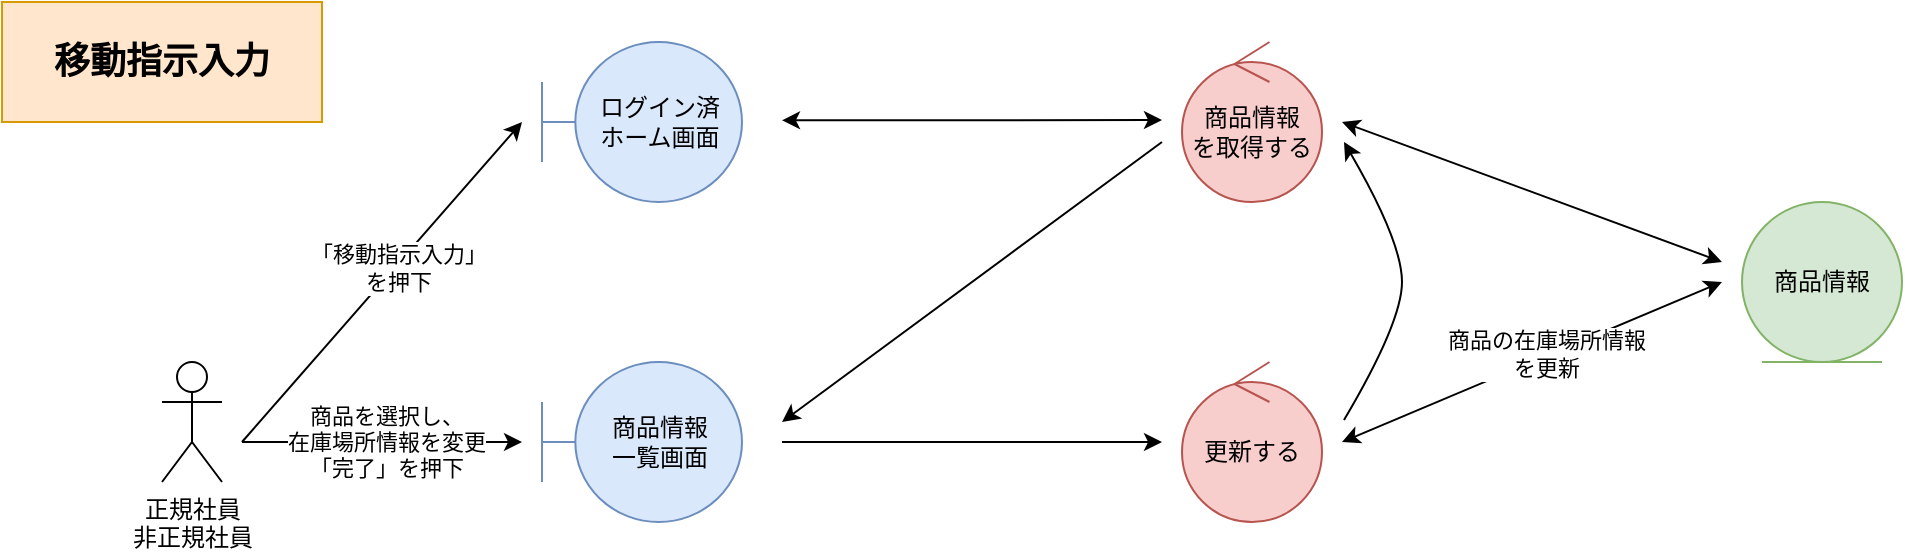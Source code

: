 <mxfile version="15.6.5" type="embed" pages="6">
    <diagram id="0M8oCvQFctW1lw27DiTi" name="*移動指示入力">
        <mxGraphModel dx="1176" dy="430" grid="0" gridSize="10" guides="1" tooltips="1" connect="1" arrows="1" fold="1" page="0" pageScale="1" pageWidth="827" pageHeight="1169" math="0" shadow="0">
            <root>
                <mxCell id="0"/>
                <mxCell id="1" parent="0"/>
                <mxCell id="2" value="正規社員&lt;br&gt;非正規社員" style="shape=umlActor;verticalLabelPosition=bottom;verticalAlign=top;html=1;" parent="1" vertex="1">
                    <mxGeometry x="-70" y="280" width="30" height="60" as="geometry"/>
                </mxCell>
                <mxCell id="3" value="ログイン済&lt;br&gt;ホーム画面" style="shape=umlBoundary;whiteSpace=wrap;html=1;fillColor=#dae8fc;strokeColor=#6c8ebf;" parent="1" vertex="1">
                    <mxGeometry x="120" y="120" width="100" height="80" as="geometry"/>
                </mxCell>
                <mxCell id="4" value="商品情報&lt;br&gt;一覧画面" style="shape=umlBoundary;whiteSpace=wrap;html=1;fillColor=#dae8fc;strokeColor=#6c8ebf;" parent="1" vertex="1">
                    <mxGeometry x="120" y="280" width="100" height="80" as="geometry"/>
                </mxCell>
                <mxCell id="5" value="商品情報&lt;br&gt;を取得する" style="ellipse;shape=umlControl;whiteSpace=wrap;html=1;fillColor=#f8cecc;strokeColor=#b85450;" parent="1" vertex="1">
                    <mxGeometry x="440" y="120" width="70" height="80" as="geometry"/>
                </mxCell>
                <mxCell id="6" value="商品情報" style="ellipse;shape=umlEntity;whiteSpace=wrap;html=1;fillColor=#d5e8d4;strokeColor=#82b366;" parent="1" vertex="1">
                    <mxGeometry x="720" y="200" width="80" height="80" as="geometry"/>
                </mxCell>
                <mxCell id="7" value="" style="endArrow=classic;html=1;rounded=0;startArrow=classic;startFill=1;" parent="1" edge="1">
                    <mxGeometry width="50" height="50" relative="1" as="geometry">
                        <mxPoint x="240" y="159.17" as="sourcePoint"/>
                        <mxPoint x="430" y="159.0" as="targetPoint"/>
                    </mxGeometry>
                </mxCell>
                <mxCell id="8" value="" style="endArrow=classic;html=1;rounded=0;" parent="1" edge="1">
                    <mxGeometry width="50" height="50" relative="1" as="geometry">
                        <mxPoint x="-30" y="320.0" as="sourcePoint"/>
                        <mxPoint x="110" y="160.0" as="targetPoint"/>
                    </mxGeometry>
                </mxCell>
                <mxCell id="9" value="「移動指示入力」&lt;br&gt;を押下" style="edgeLabel;html=1;align=center;verticalAlign=middle;resizable=0;points=[];labelBackgroundColor=default;fontColor=default;strokeColor=default;" parent="8" vertex="1" connectable="0">
                    <mxGeometry x="0.132" y="-1" relative="1" as="geometry">
                        <mxPoint x="-2" y="3" as="offset"/>
                    </mxGeometry>
                </mxCell>
                <mxCell id="10" value="" style="endArrow=classic;html=1;rounded=0;strokeColor=default;labelBackgroundColor=default;fontColor=default;" parent="1" edge="1">
                    <mxGeometry width="50" height="50" relative="1" as="geometry">
                        <mxPoint x="-30" y="320.0" as="sourcePoint"/>
                        <mxPoint x="110" y="320" as="targetPoint"/>
                    </mxGeometry>
                </mxCell>
                <mxCell id="11" value="商品を選択し、&lt;br&gt;在庫場所情報を変更&lt;br&gt;「完了」を押下" style="edgeLabel;html=1;align=center;verticalAlign=middle;resizable=0;points=[];fontColor=default;labelBackgroundColor=default;" parent="10" vertex="1" connectable="0">
                    <mxGeometry x="0.329" y="-2" relative="1" as="geometry">
                        <mxPoint x="-21" y="-2" as="offset"/>
                    </mxGeometry>
                </mxCell>
                <mxCell id="12" value="" style="endArrow=classic;html=1;rounded=0;startArrow=classic;startFill=1;" parent="1" edge="1">
                    <mxGeometry width="50" height="50" relative="1" as="geometry">
                        <mxPoint x="520" y="160.0" as="sourcePoint"/>
                        <mxPoint x="710" y="230.0" as="targetPoint"/>
                    </mxGeometry>
                </mxCell>
                <mxCell id="13" value="" style="endArrow=none;html=1;rounded=0;jumpStyle=none;startArrow=classic;startFill=1;endFill=0;" parent="1" edge="1">
                    <mxGeometry width="50" height="50" relative="1" as="geometry">
                        <mxPoint x="430" y="320" as="sourcePoint"/>
                        <mxPoint x="240" y="320" as="targetPoint"/>
                    </mxGeometry>
                </mxCell>
                <mxCell id="14" value="" style="endArrow=classic;html=1;rounded=0;" parent="1" edge="1">
                    <mxGeometry width="50" height="50" relative="1" as="geometry">
                        <mxPoint x="430" y="170.0" as="sourcePoint"/>
                        <mxPoint x="240" y="310" as="targetPoint"/>
                    </mxGeometry>
                </mxCell>
                <mxCell id="15" value="更新する" style="ellipse;shape=umlControl;whiteSpace=wrap;html=1;fillColor=#f8cecc;strokeColor=#b85450;" parent="1" vertex="1">
                    <mxGeometry x="440" y="280" width="70" height="80" as="geometry"/>
                </mxCell>
                <mxCell id="16" value="" style="endArrow=classic;html=1;rounded=0;startArrow=classic;startFill=1;endFill=1;jumpStyle=none;strokeColor=default;labelBackgroundColor=default;fontColor=default;" parent="1" edge="1">
                    <mxGeometry width="50" height="50" relative="1" as="geometry">
                        <mxPoint x="710" y="240.0" as="sourcePoint"/>
                        <mxPoint x="520" y="320" as="targetPoint"/>
                    </mxGeometry>
                </mxCell>
                <mxCell id="17" value="商品の在庫場所情報&lt;br&gt;を更新" style="edgeLabel;html=1;align=center;verticalAlign=middle;resizable=0;points=[];fontColor=default;labelBackgroundColor=default;" parent="16" vertex="1" connectable="0">
                    <mxGeometry x="-0.169" relative="1" as="geometry">
                        <mxPoint x="-9" y="3" as="offset"/>
                    </mxGeometry>
                </mxCell>
                <mxCell id="18" value="移動指示入力" style="rounded=0;whiteSpace=wrap;html=1;fillColor=#ffe6cc;strokeColor=#d79b00;fontStyle=1;fontSize=18;" parent="1" vertex="1">
                    <mxGeometry x="-150" y="100" width="160" height="60" as="geometry"/>
                </mxCell>
                <mxCell id="19" value="" style="curved=1;endArrow=classic;html=1;rounded=0;labelBackgroundColor=default;fontColor=default;strokeColor=default;jumpStyle=none;" parent="1" edge="1">
                    <mxGeometry width="50" height="50" relative="1" as="geometry">
                        <mxPoint x="521" y="309" as="sourcePoint"/>
                        <mxPoint x="521" y="170.0" as="targetPoint"/>
                        <Array as="points">
                            <mxPoint x="550" y="260"/>
                            <mxPoint x="550" y="220"/>
                        </Array>
                    </mxGeometry>
                </mxCell>
            </root>
        </mxGraphModel>
    </diagram>
    <diagram id="dhBLlI-sLBPiBkyHBoTz" name="*商品情報参照">
        <mxGraphModel dx="1176" dy="430" grid="0" gridSize="10" guides="1" tooltips="1" connect="1" arrows="1" fold="1" page="0" pageScale="1" pageWidth="827" pageHeight="1169" math="0" shadow="0">
            <root>
                <mxCell id="a2xsRXoQgeo3w4BCkCPZ-0"/>
                <mxCell id="a2xsRXoQgeo3w4BCkCPZ-1" parent="a2xsRXoQgeo3w4BCkCPZ-0"/>
                <mxCell id="H8-DtkSv8PXddW6o9efU-0" value="正規社員&lt;br&gt;非正規社員" style="shape=umlActor;verticalLabelPosition=bottom;verticalAlign=top;html=1;" parent="a2xsRXoQgeo3w4BCkCPZ-1" vertex="1">
                    <mxGeometry x="-70" y="280" width="30" height="60" as="geometry"/>
                </mxCell>
                <mxCell id="H8-DtkSv8PXddW6o9efU-1" value="ログイン済&lt;br&gt;ホーム画面" style="shape=umlBoundary;whiteSpace=wrap;html=1;fillColor=#dae8fc;strokeColor=#6c8ebf;" parent="a2xsRXoQgeo3w4BCkCPZ-1" vertex="1">
                    <mxGeometry x="120" y="120" width="100" height="80" as="geometry"/>
                </mxCell>
                <mxCell id="H8-DtkSv8PXddW6o9efU-2" value="商品情報&lt;br&gt;一覧画面" style="shape=umlBoundary;whiteSpace=wrap;html=1;fillColor=#dae8fc;strokeColor=#6c8ebf;" parent="a2xsRXoQgeo3w4BCkCPZ-1" vertex="1">
                    <mxGeometry x="120" y="280" width="100" height="80" as="geometry"/>
                </mxCell>
                <mxCell id="H8-DtkSv8PXddW6o9efU-3" value="商品情報&lt;br&gt;を取得する" style="ellipse;shape=umlControl;whiteSpace=wrap;html=1;fillColor=#f8cecc;strokeColor=#b85450;" parent="a2xsRXoQgeo3w4BCkCPZ-1" vertex="1">
                    <mxGeometry x="440" y="120" width="70" height="80" as="geometry"/>
                </mxCell>
                <mxCell id="H8-DtkSv8PXddW6o9efU-4" value="商品情報" style="ellipse;shape=umlEntity;whiteSpace=wrap;html=1;fillColor=#d5e8d4;strokeColor=#82b366;" parent="a2xsRXoQgeo3w4BCkCPZ-1" vertex="1">
                    <mxGeometry x="720" y="200" width="80" height="80" as="geometry"/>
                </mxCell>
                <mxCell id="H8-DtkSv8PXddW6o9efU-5" value="" style="endArrow=classic;html=1;rounded=0;startArrow=none;startFill=0;" parent="a2xsRXoQgeo3w4BCkCPZ-1" edge="1">
                    <mxGeometry width="50" height="50" relative="1" as="geometry">
                        <mxPoint x="240.0" y="159.17" as="sourcePoint"/>
                        <mxPoint x="430" y="159.0" as="targetPoint"/>
                    </mxGeometry>
                </mxCell>
                <mxCell id="H8-DtkSv8PXddW6o9efU-6" value="" style="endArrow=classic;html=1;rounded=0;" parent="a2xsRXoQgeo3w4BCkCPZ-1" edge="1">
                    <mxGeometry width="50" height="50" relative="1" as="geometry">
                        <mxPoint x="-30.0" y="320.0" as="sourcePoint"/>
                        <mxPoint x="110.0" y="160.0" as="targetPoint"/>
                    </mxGeometry>
                </mxCell>
                <mxCell id="H8-DtkSv8PXddW6o9efU-7" value="「商品情報」&lt;br&gt;を押下" style="edgeLabel;html=1;align=center;verticalAlign=middle;resizable=0;points=[];fontColor=default;" parent="H8-DtkSv8PXddW6o9efU-6" vertex="1" connectable="0">
                    <mxGeometry x="0.269" relative="1" as="geometry">
                        <mxPoint x="-19" y="22" as="offset"/>
                    </mxGeometry>
                </mxCell>
                <mxCell id="H8-DtkSv8PXddW6o9efU-8" value="" style="endArrow=classic;html=1;rounded=0;" parent="a2xsRXoQgeo3w4BCkCPZ-1" edge="1">
                    <mxGeometry width="50" height="50" relative="1" as="geometry">
                        <mxPoint x="-30.0" y="320.0" as="sourcePoint"/>
                        <mxPoint x="110.0" y="320" as="targetPoint"/>
                    </mxGeometry>
                </mxCell>
                <mxCell id="H8-DtkSv8PXddW6o9efU-9" value="商品を選択" style="edgeLabel;html=1;align=center;verticalAlign=middle;resizable=0;points=[];fontColor=default;" parent="H8-DtkSv8PXddW6o9efU-8" vertex="1" connectable="0">
                    <mxGeometry x="0.167" y="-2" relative="1" as="geometry">
                        <mxPoint x="-12" y="-2" as="offset"/>
                    </mxGeometry>
                </mxCell>
                <mxCell id="H8-DtkSv8PXddW6o9efU-10" value="" style="endArrow=classic;html=1;rounded=0;startArrow=classic;startFill=1;" parent="a2xsRXoQgeo3w4BCkCPZ-1" edge="1">
                    <mxGeometry width="50" height="50" relative="1" as="geometry">
                        <mxPoint x="520" y="160.0" as="sourcePoint"/>
                        <mxPoint x="710" y="230.0" as="targetPoint"/>
                    </mxGeometry>
                </mxCell>
                <mxCell id="H8-DtkSv8PXddW6o9efU-11" value="" style="endArrow=classic;html=1;rounded=0;" parent="a2xsRXoQgeo3w4BCkCPZ-1" edge="1">
                    <mxGeometry width="50" height="50" relative="1" as="geometry">
                        <mxPoint x="430" y="170.0" as="sourcePoint"/>
                        <mxPoint x="240.0" y="310" as="targetPoint"/>
                    </mxGeometry>
                </mxCell>
                <mxCell id="H8-DtkSv8PXddW6o9efU-12" value="詳細画面" style="shape=umlBoundary;whiteSpace=wrap;html=1;fillColor=#dae8fc;strokeColor=#6c8ebf;" parent="a2xsRXoQgeo3w4BCkCPZ-1" vertex="1">
                    <mxGeometry x="120" y="440" width="100" height="80" as="geometry"/>
                </mxCell>
                <mxCell id="H8-DtkSv8PXddW6o9efU-13" value="" style="endArrow=classic;html=1;rounded=0;" parent="a2xsRXoQgeo3w4BCkCPZ-1" edge="1">
                    <mxGeometry width="50" height="50" relative="1" as="geometry">
                        <mxPoint x="-30" y="320" as="sourcePoint"/>
                        <mxPoint x="110" y="480" as="targetPoint"/>
                    </mxGeometry>
                </mxCell>
                <mxCell id="H8-DtkSv8PXddW6o9efU-14" value="表示する" style="ellipse;shape=umlControl;whiteSpace=wrap;html=1;fillColor=#f8cecc;strokeColor=#b85450;" parent="a2xsRXoQgeo3w4BCkCPZ-1" vertex="1">
                    <mxGeometry x="440" y="280" width="70" height="80" as="geometry"/>
                </mxCell>
                <mxCell id="H8-DtkSv8PXddW6o9efU-15" value="" style="endArrow=classic;html=1;rounded=0;startArrow=none;startFill=0;" parent="a2xsRXoQgeo3w4BCkCPZ-1" edge="1">
                    <mxGeometry width="50" height="50" relative="1" as="geometry">
                        <mxPoint x="240.0" y="319.46" as="sourcePoint"/>
                        <mxPoint x="430" y="319.29" as="targetPoint"/>
                    </mxGeometry>
                </mxCell>
                <mxCell id="H8-DtkSv8PXddW6o9efU-16" value="" style="endArrow=classic;html=1;rounded=0;" parent="a2xsRXoQgeo3w4BCkCPZ-1" edge="1">
                    <mxGeometry width="50" height="50" relative="1" as="geometry">
                        <mxPoint x="430" y="330" as="sourcePoint"/>
                        <mxPoint x="240.0" y="480" as="targetPoint"/>
                    </mxGeometry>
                </mxCell>
                <mxCell id="H8-DtkSv8PXddW6o9efU-17" value="商品情報参照" style="rounded=0;whiteSpace=wrap;html=1;fillColor=#ffe6cc;strokeColor=#d79b00;fontStyle=1;fontSize=18;" parent="a2xsRXoQgeo3w4BCkCPZ-1" vertex="1">
                    <mxGeometry x="-110" y="100" width="150" height="60" as="geometry"/>
                </mxCell>
            </root>
        </mxGraphModel>
    </diagram>
    <diagram id="_kwBjCncr3_jRXPhB9Ry" name="*セット商品管理_登録">
        <mxGraphModel dx="1313" dy="506" grid="0" gridSize="10" guides="1" tooltips="1" connect="1" arrows="1" fold="1" page="0" pageScale="1" pageWidth="827" pageHeight="1169" math="0" shadow="0">
            <root>
                <mxCell id="JudzOt8P_-GoBtnZuMjQ-0"/>
                <mxCell id="JudzOt8P_-GoBtnZuMjQ-1" parent="JudzOt8P_-GoBtnZuMjQ-0"/>
                <mxCell id="bHfm7YU7joGCY2e_VJ9M-0" value="正規社員&lt;br&gt;非正規社員" style="shape=umlActor;verticalLabelPosition=bottom;verticalAlign=top;html=1;" parent="JudzOt8P_-GoBtnZuMjQ-1" vertex="1">
                    <mxGeometry x="-70" y="280" width="30" height="60" as="geometry"/>
                </mxCell>
                <mxCell id="bHfm7YU7joGCY2e_VJ9M-1" value="ログイン済&lt;br&gt;ホーム画面" style="shape=umlBoundary;whiteSpace=wrap;html=1;fillColor=#dae8fc;strokeColor=#6c8ebf;" parent="JudzOt8P_-GoBtnZuMjQ-1" vertex="1">
                    <mxGeometry x="120" y="120" width="100" height="80" as="geometry"/>
                </mxCell>
                <mxCell id="bHfm7YU7joGCY2e_VJ9M-2" value="セット商品&lt;br&gt;一覧画面" style="shape=umlBoundary;whiteSpace=wrap;html=1;fillColor=#dae8fc;strokeColor=#6c8ebf;" parent="JudzOt8P_-GoBtnZuMjQ-1" vertex="1">
                    <mxGeometry x="120" y="280" width="100" height="80" as="geometry"/>
                </mxCell>
                <mxCell id="bHfm7YU7joGCY2e_VJ9M-3" value="セット商品情報を&lt;br&gt;取得する" style="ellipse;shape=umlControl;whiteSpace=wrap;html=1;fillColor=#f8cecc;strokeColor=#b85450;" parent="JudzOt8P_-GoBtnZuMjQ-1" vertex="1">
                    <mxGeometry x="440" y="120" width="70" height="80" as="geometry"/>
                </mxCell>
                <mxCell id="bHfm7YU7joGCY2e_VJ9M-4" value="セット商品&lt;br&gt;情報" style="ellipse;shape=umlEntity;whiteSpace=wrap;html=1;fillColor=#d5e8d4;strokeColor=#82b366;" parent="JudzOt8P_-GoBtnZuMjQ-1" vertex="1">
                    <mxGeometry x="720" y="200" width="80" height="80" as="geometry"/>
                </mxCell>
                <mxCell id="bHfm7YU7joGCY2e_VJ9M-5" value="" style="endArrow=classic;html=1;rounded=0;startArrow=none;startFill=0;" parent="JudzOt8P_-GoBtnZuMjQ-1" edge="1">
                    <mxGeometry width="50" height="50" relative="1" as="geometry">
                        <mxPoint x="240" y="159.17" as="sourcePoint"/>
                        <mxPoint x="430" y="159" as="targetPoint"/>
                    </mxGeometry>
                </mxCell>
                <mxCell id="bHfm7YU7joGCY2e_VJ9M-6" value="" style="endArrow=classic;html=1;rounded=0;" parent="JudzOt8P_-GoBtnZuMjQ-1" edge="1">
                    <mxGeometry width="50" height="50" relative="1" as="geometry">
                        <mxPoint x="-30" y="320.0" as="sourcePoint"/>
                        <mxPoint x="110" y="160" as="targetPoint"/>
                    </mxGeometry>
                </mxCell>
                <mxCell id="bHfm7YU7joGCY2e_VJ9M-7" value="「セット商品情報」&lt;br&gt;を押下" style="edgeLabel;html=1;align=center;verticalAlign=middle;resizable=0;points=[];fontColor=default;" parent="bHfm7YU7joGCY2e_VJ9M-6" vertex="1" connectable="0">
                    <mxGeometry x="-0.155" y="-2" relative="1" as="geometry">
                        <mxPoint x="10" y="-14" as="offset"/>
                    </mxGeometry>
                </mxCell>
                <mxCell id="bHfm7YU7joGCY2e_VJ9M-8" value="" style="endArrow=classic;html=1;rounded=0;" parent="JudzOt8P_-GoBtnZuMjQ-1" edge="1">
                    <mxGeometry width="50" height="50" relative="1" as="geometry">
                        <mxPoint x="-30" y="320.0" as="sourcePoint"/>
                        <mxPoint x="110" y="320" as="targetPoint"/>
                    </mxGeometry>
                </mxCell>
                <mxCell id="bHfm7YU7joGCY2e_VJ9M-9" value="「新規登録」を押下" style="edgeLabel;html=1;align=center;verticalAlign=middle;resizable=0;points=[];fontColor=default;" parent="bHfm7YU7joGCY2e_VJ9M-8" vertex="1" connectable="0">
                    <mxGeometry x="0.169" relative="1" as="geometry">
                        <mxPoint x="-12" as="offset"/>
                    </mxGeometry>
                </mxCell>
                <mxCell id="bHfm7YU7joGCY2e_VJ9M-10" value="" style="endArrow=classic;html=1;rounded=0;startArrow=classic;startFill=1;" parent="JudzOt8P_-GoBtnZuMjQ-1" edge="1">
                    <mxGeometry width="50" height="50" relative="1" as="geometry">
                        <mxPoint x="520" y="160" as="sourcePoint"/>
                        <mxPoint x="710" y="230" as="targetPoint"/>
                    </mxGeometry>
                </mxCell>
                <mxCell id="bHfm7YU7joGCY2e_VJ9M-11" value="" style="endArrow=classic;html=1;rounded=0;" parent="JudzOt8P_-GoBtnZuMjQ-1" edge="1">
                    <mxGeometry width="50" height="50" relative="1" as="geometry">
                        <mxPoint x="430" y="170" as="sourcePoint"/>
                        <mxPoint x="240" y="310" as="targetPoint"/>
                    </mxGeometry>
                </mxCell>
                <mxCell id="bHfm7YU7joGCY2e_VJ9M-12" value="新規登録&lt;br&gt;画面" style="shape=umlBoundary;whiteSpace=wrap;html=1;fillColor=#dae8fc;strokeColor=#6c8ebf;" parent="JudzOt8P_-GoBtnZuMjQ-1" vertex="1">
                    <mxGeometry x="120" y="440" width="100" height="80" as="geometry"/>
                </mxCell>
                <mxCell id="bHfm7YU7joGCY2e_VJ9M-13" value="" style="endArrow=classic;html=1;rounded=0;" parent="JudzOt8P_-GoBtnZuMjQ-1" edge="1">
                    <mxGeometry width="50" height="50" relative="1" as="geometry">
                        <mxPoint x="-30" y="320" as="sourcePoint"/>
                        <mxPoint x="110" y="480" as="targetPoint"/>
                    </mxGeometry>
                </mxCell>
                <mxCell id="bHfm7YU7joGCY2e_VJ9M-14" value="情報を入力する" style="edgeLabel;html=1;align=center;verticalAlign=middle;resizable=0;points=[];fontColor=default;" parent="bHfm7YU7joGCY2e_VJ9M-13" vertex="1" connectable="0">
                    <mxGeometry x="-0.089" relative="1" as="geometry">
                        <mxPoint x="6" as="offset"/>
                    </mxGeometry>
                </mxCell>
                <mxCell id="bHfm7YU7joGCY2e_VJ9M-15" value="表示する" style="ellipse;shape=umlControl;whiteSpace=wrap;html=1;fillColor=#f8cecc;strokeColor=#b85450;" parent="JudzOt8P_-GoBtnZuMjQ-1" vertex="1">
                    <mxGeometry x="440" y="280" width="70" height="80" as="geometry"/>
                </mxCell>
                <mxCell id="bHfm7YU7joGCY2e_VJ9M-16" value="" style="endArrow=classic;html=1;rounded=0;startArrow=none;startFill=0;" parent="JudzOt8P_-GoBtnZuMjQ-1" edge="1">
                    <mxGeometry width="50" height="50" relative="1" as="geometry">
                        <mxPoint x="240" y="319.46" as="sourcePoint"/>
                        <mxPoint x="430" y="319.29" as="targetPoint"/>
                    </mxGeometry>
                </mxCell>
                <mxCell id="bHfm7YU7joGCY2e_VJ9M-17" value="" style="endArrow=classic;html=1;rounded=0;" parent="JudzOt8P_-GoBtnZuMjQ-1" edge="1">
                    <mxGeometry width="50" height="50" relative="1" as="geometry">
                        <mxPoint x="430" y="330" as="sourcePoint"/>
                        <mxPoint x="240" y="470" as="targetPoint"/>
                    </mxGeometry>
                </mxCell>
                <mxCell id="bHfm7YU7joGCY2e_VJ9M-18" value="登録する" style="ellipse;shape=umlControl;whiteSpace=wrap;html=1;fillColor=#f8cecc;strokeColor=#b85450;" parent="JudzOt8P_-GoBtnZuMjQ-1" vertex="1">
                    <mxGeometry x="440" y="440" width="70" height="80" as="geometry"/>
                </mxCell>
                <mxCell id="bHfm7YU7joGCY2e_VJ9M-19" value="入力データを検証する" style="ellipse;shape=umlControl;whiteSpace=wrap;html=1;fillColor=#f8cecc;strokeColor=#b85450;" parent="JudzOt8P_-GoBtnZuMjQ-1" vertex="1">
                    <mxGeometry x="440" y="600" width="70" height="80" as="geometry"/>
                </mxCell>
                <mxCell id="bHfm7YU7joGCY2e_VJ9M-20" value="入力エラー時は&lt;br&gt;エラーメッセ時を表示" style="endArrow=classic;html=1;rounded=0;startArrow=classic;startFill=1;strokeColor=default;labelBackgroundColor=default;fontColor=default;" parent="JudzOt8P_-GoBtnZuMjQ-1" edge="1">
                    <mxGeometry width="50" height="50" relative="1" as="geometry">
                        <mxPoint x="240" y="479.67" as="sourcePoint"/>
                        <mxPoint x="430" y="640" as="targetPoint"/>
                    </mxGeometry>
                </mxCell>
                <mxCell id="bHfm7YU7joGCY2e_VJ9M-21" value="" style="endArrow=none;html=1;rounded=0;startArrow=classic;startFill=1;strokeColor=default;labelBackgroundColor=default;fontColor=default;endFill=0;" parent="JudzOt8P_-GoBtnZuMjQ-1" edge="1">
                    <mxGeometry width="50" height="50" relative="1" as="geometry">
                        <mxPoint x="474.58" y="530" as="sourcePoint"/>
                        <mxPoint x="474.58" y="590" as="targetPoint"/>
                    </mxGeometry>
                </mxCell>
                <mxCell id="bHfm7YU7joGCY2e_VJ9M-22" value="" style="endArrow=classic;html=1;rounded=0;endFill=1;startArrow=classic;startFill=1;strokeColor=default;labelBackgroundColor=default;fontColor=default;" parent="JudzOt8P_-GoBtnZuMjQ-1" edge="1">
                    <mxGeometry width="50" height="50" relative="1" as="geometry">
                        <mxPoint x="710" y="240" as="sourcePoint"/>
                        <mxPoint x="520" y="480" as="targetPoint"/>
                    </mxGeometry>
                </mxCell>
                <mxCell id="bHfm7YU7joGCY2e_VJ9M-23" value="セット商品情報&lt;br&gt;を登録する" style="edgeLabel;html=1;align=center;verticalAlign=middle;resizable=0;points=[];fontColor=default;labelBackgroundColor=default;" parent="bHfm7YU7joGCY2e_VJ9M-22" vertex="1" connectable="0">
                    <mxGeometry x="-0.411" relative="1" as="geometry">
                        <mxPoint x="1" as="offset"/>
                    </mxGeometry>
                </mxCell>
                <mxCell id="bHfm7YU7joGCY2e_VJ9M-24" value="" style="endArrow=classic;html=1;rounded=0;jumpStyle=arc;" parent="JudzOt8P_-GoBtnZuMjQ-1" edge="1">
                    <mxGeometry width="50" height="50" relative="1" as="geometry">
                        <mxPoint x="430" y="180" as="sourcePoint"/>
                        <mxPoint x="230" y="450" as="targetPoint"/>
                    </mxGeometry>
                </mxCell>
                <mxCell id="bHfm7YU7joGCY2e_VJ9M-25" value="セット商品管理_登録" style="rounded=0;whiteSpace=wrap;html=1;fillColor=#ffe6cc;strokeColor=#d79b00;fontStyle=1;fontSize=18;" parent="JudzOt8P_-GoBtnZuMjQ-1" vertex="1">
                    <mxGeometry x="-150" y="100" width="190" height="60" as="geometry"/>
                </mxCell>
                <mxCell id="bHfm7YU7joGCY2e_VJ9M-26" value="" style="curved=1;endArrow=classic;html=1;rounded=0;labelBackgroundColor=default;fontColor=default;strokeColor=default;jumpStyle=none;" parent="JudzOt8P_-GoBtnZuMjQ-1" edge="1">
                    <mxGeometry width="50" height="50" relative="1" as="geometry">
                        <mxPoint x="520" y="460" as="sourcePoint"/>
                        <mxPoint x="520" y="170" as="targetPoint"/>
                        <Array as="points">
                            <mxPoint x="540" y="420"/>
                            <mxPoint x="560" y="240"/>
                        </Array>
                    </mxGeometry>
                </mxCell>
            </root>
        </mxGraphModel>
    </diagram>
    <diagram id="vwvAH9eaKZsHiTSYRP3_" name="*セット商品管理_参照">
        <mxGraphModel dx="1176" dy="430" grid="0" gridSize="10" guides="1" tooltips="1" connect="1" arrows="1" fold="1" page="0" pageScale="1" pageWidth="827" pageHeight="1169" math="0" shadow="0">
            <root>
                <mxCell id="YJJ_zpVFxmJvptFkqKVC-0"/>
                <mxCell id="YJJ_zpVFxmJvptFkqKVC-1" parent="YJJ_zpVFxmJvptFkqKVC-0"/>
                <mxCell id="BXmL5OdWXpo7yBWKKqwN-0" value="正規社員&lt;br&gt;非正規社員" style="shape=umlActor;verticalLabelPosition=bottom;verticalAlign=top;html=1;" parent="YJJ_zpVFxmJvptFkqKVC-1" vertex="1">
                    <mxGeometry x="-70" y="280" width="30" height="60" as="geometry"/>
                </mxCell>
                <mxCell id="BXmL5OdWXpo7yBWKKqwN-1" value="ログイン済&lt;br&gt;ホーム画面" style="shape=umlBoundary;whiteSpace=wrap;html=1;fillColor=#dae8fc;strokeColor=#6c8ebf;" parent="YJJ_zpVFxmJvptFkqKVC-1" vertex="1">
                    <mxGeometry x="120" y="120" width="100" height="80" as="geometry"/>
                </mxCell>
                <mxCell id="BXmL5OdWXpo7yBWKKqwN-2" value="セット商品&lt;br&gt;一覧画面" style="shape=umlBoundary;whiteSpace=wrap;html=1;fillColor=#dae8fc;strokeColor=#6c8ebf;" parent="YJJ_zpVFxmJvptFkqKVC-1" vertex="1">
                    <mxGeometry x="120" y="280" width="100" height="80" as="geometry"/>
                </mxCell>
                <mxCell id="BXmL5OdWXpo7yBWKKqwN-3" value="セット商品情報を&lt;br&gt;取得する" style="ellipse;shape=umlControl;whiteSpace=wrap;html=1;fillColor=#f8cecc;strokeColor=#b85450;" parent="YJJ_zpVFxmJvptFkqKVC-1" vertex="1">
                    <mxGeometry x="440" y="120" width="70" height="80" as="geometry"/>
                </mxCell>
                <mxCell id="BXmL5OdWXpo7yBWKKqwN-4" value="セット商品&lt;br&gt;情報" style="ellipse;shape=umlEntity;whiteSpace=wrap;html=1;fillColor=#d5e8d4;strokeColor=#82b366;" parent="YJJ_zpVFxmJvptFkqKVC-1" vertex="1">
                    <mxGeometry x="720" y="200" width="80" height="80" as="geometry"/>
                </mxCell>
                <mxCell id="BXmL5OdWXpo7yBWKKqwN-5" value="" style="endArrow=classic;html=1;rounded=0;startArrow=none;startFill=0;" parent="YJJ_zpVFxmJvptFkqKVC-1" edge="1">
                    <mxGeometry width="50" height="50" relative="1" as="geometry">
                        <mxPoint x="240" y="159.17" as="sourcePoint"/>
                        <mxPoint x="430" y="159.0" as="targetPoint"/>
                    </mxGeometry>
                </mxCell>
                <mxCell id="BXmL5OdWXpo7yBWKKqwN-6" value="" style="endArrow=classic;html=1;rounded=0;" parent="YJJ_zpVFxmJvptFkqKVC-1" edge="1">
                    <mxGeometry width="50" height="50" relative="1" as="geometry">
                        <mxPoint x="-30" y="320.0" as="sourcePoint"/>
                        <mxPoint x="110" y="160.0" as="targetPoint"/>
                    </mxGeometry>
                </mxCell>
                <mxCell id="BXmL5OdWXpo7yBWKKqwN-7" value="「セット商品情報」&lt;br&gt;を押下" style="edgeLabel;html=1;align=center;verticalAlign=middle;resizable=0;points=[];fontColor=default;" parent="BXmL5OdWXpo7yBWKKqwN-6" vertex="1" connectable="0">
                    <mxGeometry x="0.179" y="-2" relative="1" as="geometry">
                        <mxPoint x="-4" as="offset"/>
                    </mxGeometry>
                </mxCell>
                <mxCell id="BXmL5OdWXpo7yBWKKqwN-8" value="" style="endArrow=classic;html=1;rounded=0;" parent="YJJ_zpVFxmJvptFkqKVC-1" edge="1">
                    <mxGeometry width="50" height="50" relative="1" as="geometry">
                        <mxPoint x="-30" y="320.0" as="sourcePoint"/>
                        <mxPoint x="110" y="320.0" as="targetPoint"/>
                    </mxGeometry>
                </mxCell>
                <mxCell id="BXmL5OdWXpo7yBWKKqwN-9" value="情報を選択" style="edgeLabel;html=1;align=center;verticalAlign=middle;resizable=0;points=[];fontColor=default;" parent="BXmL5OdWXpo7yBWKKqwN-8" vertex="1" connectable="0">
                    <mxGeometry x="0.3" y="-1" relative="1" as="geometry">
                        <mxPoint x="-11" y="-1" as="offset"/>
                    </mxGeometry>
                </mxCell>
                <mxCell id="BXmL5OdWXpo7yBWKKqwN-10" value="" style="endArrow=classic;html=1;rounded=0;startArrow=classic;startFill=1;" parent="YJJ_zpVFxmJvptFkqKVC-1" edge="1">
                    <mxGeometry width="50" height="50" relative="1" as="geometry">
                        <mxPoint x="520" y="160.0" as="sourcePoint"/>
                        <mxPoint x="710" y="230.0" as="targetPoint"/>
                    </mxGeometry>
                </mxCell>
                <mxCell id="BXmL5OdWXpo7yBWKKqwN-11" value="" style="endArrow=classic;html=1;rounded=0;" parent="YJJ_zpVFxmJvptFkqKVC-1" edge="1">
                    <mxGeometry width="50" height="50" relative="1" as="geometry">
                        <mxPoint x="430" y="170.0" as="sourcePoint"/>
                        <mxPoint x="240" y="310.0" as="targetPoint"/>
                    </mxGeometry>
                </mxCell>
                <mxCell id="BXmL5OdWXpo7yBWKKqwN-12" value="詳細画面" style="shape=umlBoundary;whiteSpace=wrap;html=1;fillColor=#dae8fc;strokeColor=#6c8ebf;" parent="YJJ_zpVFxmJvptFkqKVC-1" vertex="1">
                    <mxGeometry x="120" y="440" width="100" height="80" as="geometry"/>
                </mxCell>
                <mxCell id="BXmL5OdWXpo7yBWKKqwN-13" value="" style="endArrow=classic;html=1;rounded=0;" parent="YJJ_zpVFxmJvptFkqKVC-1" edge="1">
                    <mxGeometry width="50" height="50" relative="1" as="geometry">
                        <mxPoint x="-30" y="320.0" as="sourcePoint"/>
                        <mxPoint x="110" y="480.0" as="targetPoint"/>
                    </mxGeometry>
                </mxCell>
                <mxCell id="BXmL5OdWXpo7yBWKKqwN-14" value="表示する" style="ellipse;shape=umlControl;whiteSpace=wrap;html=1;fillColor=#f8cecc;strokeColor=#b85450;" parent="YJJ_zpVFxmJvptFkqKVC-1" vertex="1">
                    <mxGeometry x="440" y="280" width="70" height="80" as="geometry"/>
                </mxCell>
                <mxCell id="BXmL5OdWXpo7yBWKKqwN-15" value="" style="endArrow=classic;html=1;rounded=0;startArrow=none;startFill=0;" parent="YJJ_zpVFxmJvptFkqKVC-1" edge="1">
                    <mxGeometry width="50" height="50" relative="1" as="geometry">
                        <mxPoint x="240" y="319.46" as="sourcePoint"/>
                        <mxPoint x="430" y="319.29" as="targetPoint"/>
                    </mxGeometry>
                </mxCell>
                <mxCell id="BXmL5OdWXpo7yBWKKqwN-16" value="" style="endArrow=classic;html=1;rounded=0;" parent="YJJ_zpVFxmJvptFkqKVC-1" edge="1">
                    <mxGeometry width="50" height="50" relative="1" as="geometry">
                        <mxPoint x="430" y="330.0" as="sourcePoint"/>
                        <mxPoint x="240" y="470.0" as="targetPoint"/>
                    </mxGeometry>
                </mxCell>
                <mxCell id="BXmL5OdWXpo7yBWKKqwN-17" value="セット商品管理_参照" style="rounded=0;whiteSpace=wrap;html=1;fillColor=#ffe6cc;strokeColor=#d79b00;fontStyle=1;fontSize=18;" parent="YJJ_zpVFxmJvptFkqKVC-1" vertex="1">
                    <mxGeometry x="-150" y="100" width="190" height="60" as="geometry"/>
                </mxCell>
            </root>
        </mxGraphModel>
    </diagram>
    <diagram id="h3Yb8LTFwyXQZ77fVDFs" name="*セット商品管理_編集">
        <mxGraphModel dx="1313" dy="506" grid="0" gridSize="10" guides="1" tooltips="1" connect="1" arrows="1" fold="1" page="0" pageScale="1" pageWidth="827" pageHeight="1169" math="0" shadow="0">
            <root>
                <mxCell id="J5ikxC3KuF6J-4jfTKDv-0"/>
                <mxCell id="J5ikxC3KuF6J-4jfTKDv-1" parent="J5ikxC3KuF6J-4jfTKDv-0"/>
                <mxCell id="-6HhHfFO02LLeES8OmXN-0" value="正規社員&lt;br&gt;非正規社員" style="shape=umlActor;verticalLabelPosition=bottom;verticalAlign=top;html=1;" parent="J5ikxC3KuF6J-4jfTKDv-1" vertex="1">
                    <mxGeometry x="-70" y="280" width="30" height="60" as="geometry"/>
                </mxCell>
                <mxCell id="-6HhHfFO02LLeES8OmXN-1" value="ログイン済&lt;br&gt;ホーム画面" style="shape=umlBoundary;whiteSpace=wrap;html=1;fillColor=#dae8fc;strokeColor=#6c8ebf;" parent="J5ikxC3KuF6J-4jfTKDv-1" vertex="1">
                    <mxGeometry x="120" y="120" width="100" height="80" as="geometry"/>
                </mxCell>
                <mxCell id="-6HhHfFO02LLeES8OmXN-2" value="セット商品&lt;br&gt;一覧画面" style="shape=umlBoundary;whiteSpace=wrap;html=1;fillColor=#dae8fc;strokeColor=#6c8ebf;" parent="J5ikxC3KuF6J-4jfTKDv-1" vertex="1">
                    <mxGeometry x="120" y="280" width="100" height="80" as="geometry"/>
                </mxCell>
                <mxCell id="-6HhHfFO02LLeES8OmXN-3" value="セット商品情報を&lt;br&gt;取得する" style="ellipse;shape=umlControl;whiteSpace=wrap;html=1;fillColor=#f8cecc;strokeColor=#b85450;" parent="J5ikxC3KuF6J-4jfTKDv-1" vertex="1">
                    <mxGeometry x="440" y="120" width="70" height="80" as="geometry"/>
                </mxCell>
                <mxCell id="-6HhHfFO02LLeES8OmXN-4" value="セット商品&lt;br&gt;情報" style="ellipse;shape=umlEntity;whiteSpace=wrap;html=1;fillColor=#d5e8d4;strokeColor=#82b366;" parent="J5ikxC3KuF6J-4jfTKDv-1" vertex="1">
                    <mxGeometry x="720" y="200" width="80" height="80" as="geometry"/>
                </mxCell>
                <mxCell id="-6HhHfFO02LLeES8OmXN-5" value="" style="endArrow=classic;html=1;rounded=0;startArrow=none;startFill=0;" parent="J5ikxC3KuF6J-4jfTKDv-1" edge="1">
                    <mxGeometry width="50" height="50" relative="1" as="geometry">
                        <mxPoint x="240" y="159.17" as="sourcePoint"/>
                        <mxPoint x="430" y="159" as="targetPoint"/>
                    </mxGeometry>
                </mxCell>
                <mxCell id="-6HhHfFO02LLeES8OmXN-6" value="" style="endArrow=classic;html=1;rounded=0;" parent="J5ikxC3KuF6J-4jfTKDv-1" edge="1">
                    <mxGeometry width="50" height="50" relative="1" as="geometry">
                        <mxPoint x="-30" y="320.0" as="sourcePoint"/>
                        <mxPoint x="110" y="160" as="targetPoint"/>
                    </mxGeometry>
                </mxCell>
                <mxCell id="-6HhHfFO02LLeES8OmXN-7" value="「セット商品情報」&lt;br&gt;を押下" style="edgeLabel;html=1;align=center;verticalAlign=middle;resizable=0;points=[];fontColor=default;" parent="-6HhHfFO02LLeES8OmXN-6" vertex="1" connectable="0">
                    <mxGeometry x="0.134" relative="1" as="geometry">
                        <mxPoint x="-1" as="offset"/>
                    </mxGeometry>
                </mxCell>
                <mxCell id="-6HhHfFO02LLeES8OmXN-8" value="" style="endArrow=classic;html=1;rounded=0;" parent="J5ikxC3KuF6J-4jfTKDv-1" edge="1">
                    <mxGeometry width="50" height="50" relative="1" as="geometry">
                        <mxPoint x="-30" y="320.0" as="sourcePoint"/>
                        <mxPoint x="110" y="320.0" as="targetPoint"/>
                    </mxGeometry>
                </mxCell>
                <mxCell id="-6HhHfFO02LLeES8OmXN-9" value="情報を選択" style="edgeLabel;html=1;align=center;verticalAlign=middle;resizable=0;points=[];fontColor=default;" parent="-6HhHfFO02LLeES8OmXN-8" vertex="1" connectable="0">
                    <mxGeometry x="0.214" y="1" relative="1" as="geometry">
                        <mxPoint y="1" as="offset"/>
                    </mxGeometry>
                </mxCell>
                <mxCell id="-6HhHfFO02LLeES8OmXN-10" value="" style="endArrow=classic;html=1;rounded=0;startArrow=classic;startFill=1;" parent="J5ikxC3KuF6J-4jfTKDv-1" edge="1">
                    <mxGeometry width="50" height="50" relative="1" as="geometry">
                        <mxPoint x="520" y="160" as="sourcePoint"/>
                        <mxPoint x="710" y="230.0" as="targetPoint"/>
                    </mxGeometry>
                </mxCell>
                <mxCell id="-6HhHfFO02LLeES8OmXN-11" value="" style="endArrow=classic;html=1;rounded=0;" parent="J5ikxC3KuF6J-4jfTKDv-1" edge="1">
                    <mxGeometry width="50" height="50" relative="1" as="geometry">
                        <mxPoint x="430" y="170" as="sourcePoint"/>
                        <mxPoint x="240" y="310.0" as="targetPoint"/>
                    </mxGeometry>
                </mxCell>
                <mxCell id="-6HhHfFO02LLeES8OmXN-12" value="編集画面" style="shape=umlBoundary;whiteSpace=wrap;html=1;fillColor=#dae8fc;strokeColor=#6c8ebf;" parent="J5ikxC3KuF6J-4jfTKDv-1" vertex="1">
                    <mxGeometry x="120" y="440" width="100" height="80" as="geometry"/>
                </mxCell>
                <mxCell id="-6HhHfFO02LLeES8OmXN-13" value="" style="endArrow=classic;html=1;rounded=0;" parent="J5ikxC3KuF6J-4jfTKDv-1" edge="1">
                    <mxGeometry width="50" height="50" relative="1" as="geometry">
                        <mxPoint x="-30" y="320.0" as="sourcePoint"/>
                        <mxPoint x="110" y="480.0" as="targetPoint"/>
                    </mxGeometry>
                </mxCell>
                <mxCell id="-6HhHfFO02LLeES8OmXN-14" value="表示する" style="ellipse;shape=umlControl;whiteSpace=wrap;html=1;fillColor=#f8cecc;strokeColor=#b85450;" parent="J5ikxC3KuF6J-4jfTKDv-1" vertex="1">
                    <mxGeometry x="440" y="280" width="70" height="80" as="geometry"/>
                </mxCell>
                <mxCell id="-6HhHfFO02LLeES8OmXN-15" value="" style="endArrow=classic;html=1;rounded=0;startArrow=none;startFill=0;" parent="J5ikxC3KuF6J-4jfTKDv-1" edge="1">
                    <mxGeometry width="50" height="50" relative="1" as="geometry">
                        <mxPoint x="240" y="319.46" as="sourcePoint"/>
                        <mxPoint x="430" y="319.29" as="targetPoint"/>
                    </mxGeometry>
                </mxCell>
                <mxCell id="-6HhHfFO02LLeES8OmXN-16" value="" style="endArrow=classic;html=1;rounded=0;" parent="J5ikxC3KuF6J-4jfTKDv-1" edge="1">
                    <mxGeometry width="50" height="50" relative="1" as="geometry">
                        <mxPoint x="430" y="330.0" as="sourcePoint"/>
                        <mxPoint x="240" y="470.0" as="targetPoint"/>
                    </mxGeometry>
                </mxCell>
                <mxCell id="-6HhHfFO02LLeES8OmXN-21" value="" style="endArrow=classic;html=1;rounded=0;endFill=1;startArrow=classic;startFill=1;strokeColor=default;labelBackgroundColor=default;fontColor=default;" parent="J5ikxC3KuF6J-4jfTKDv-1" edge="1">
                    <mxGeometry width="50" height="50" relative="1" as="geometry">
                        <mxPoint x="710" y="240.0" as="sourcePoint"/>
                        <mxPoint x="520" y="480" as="targetPoint"/>
                    </mxGeometry>
                </mxCell>
                <mxCell id="-6HhHfFO02LLeES8OmXN-22" value="セット商品情報を&lt;br&gt;更新する" style="edgeLabel;html=1;align=center;verticalAlign=middle;resizable=0;points=[];fontColor=default;labelBackgroundColor=default;" parent="-6HhHfFO02LLeES8OmXN-21" vertex="1" connectable="0">
                    <mxGeometry x="-0.456" y="1" relative="1" as="geometry">
                        <mxPoint x="-1" as="offset"/>
                    </mxGeometry>
                </mxCell>
                <mxCell id="-6HhHfFO02LLeES8OmXN-23" value="セット商品管理_編集" style="rounded=0;whiteSpace=wrap;html=1;fillColor=#ffe6cc;strokeColor=#d79b00;fontStyle=1;fontSize=18;" parent="J5ikxC3KuF6J-4jfTKDv-1" vertex="1">
                    <mxGeometry x="-150" y="100" width="190" height="60" as="geometry"/>
                </mxCell>
                <mxCell id="NCBsrVKeOSxfFV9mqeJv-0" value="登録する" style="ellipse;shape=umlControl;whiteSpace=wrap;html=1;fillColor=#f8cecc;strokeColor=#b85450;" vertex="1" parent="J5ikxC3KuF6J-4jfTKDv-1">
                    <mxGeometry x="440" y="440" width="70" height="80" as="geometry"/>
                </mxCell>
                <mxCell id="NCBsrVKeOSxfFV9mqeJv-1" value="入力データを検証する" style="ellipse;shape=umlControl;whiteSpace=wrap;html=1;fillColor=#f8cecc;strokeColor=#b85450;" vertex="1" parent="J5ikxC3KuF6J-4jfTKDv-1">
                    <mxGeometry x="440" y="600" width="70" height="80" as="geometry"/>
                </mxCell>
                <mxCell id="NCBsrVKeOSxfFV9mqeJv-2" value="入力エラー時は&lt;br&gt;エラーメッセ時を表示" style="endArrow=classic;html=1;rounded=0;startArrow=classic;startFill=1;strokeColor=default;labelBackgroundColor=default;fontColor=default;" edge="1" parent="J5ikxC3KuF6J-4jfTKDv-1">
                    <mxGeometry width="50" height="50" relative="1" as="geometry">
                        <mxPoint x="240" y="479.67" as="sourcePoint"/>
                        <mxPoint x="430" y="640" as="targetPoint"/>
                    </mxGeometry>
                </mxCell>
                <mxCell id="NCBsrVKeOSxfFV9mqeJv-3" value="" style="endArrow=none;html=1;rounded=0;startArrow=classic;startFill=1;strokeColor=default;labelBackgroundColor=default;fontColor=default;endFill=0;" edge="1" parent="J5ikxC3KuF6J-4jfTKDv-1">
                    <mxGeometry width="50" height="50" relative="1" as="geometry">
                        <mxPoint x="474.58" y="530" as="sourcePoint"/>
                        <mxPoint x="474.58" y="590" as="targetPoint"/>
                    </mxGeometry>
                </mxCell>
                <mxCell id="jH498i1W0iKAqlnpkcgn-0" value="" style="curved=1;endArrow=classic;html=1;rounded=0;labelBackgroundColor=default;fontColor=default;strokeColor=default;jumpStyle=none;" edge="1" parent="J5ikxC3KuF6J-4jfTKDv-1">
                    <mxGeometry width="50" height="50" relative="1" as="geometry">
                        <mxPoint x="520" y="460" as="sourcePoint"/>
                        <mxPoint x="520" y="170" as="targetPoint"/>
                        <Array as="points">
                            <mxPoint x="540" y="420"/>
                            <mxPoint x="560" y="240"/>
                        </Array>
                    </mxGeometry>
                </mxCell>
            </root>
        </mxGraphModel>
    </diagram>
    <diagram id="sx-vfc7r64_f77pe8X1S" name="*セット商品管理_削除">
        <mxGraphModel dx="1176" dy="430" grid="0" gridSize="10" guides="1" tooltips="1" connect="1" arrows="1" fold="1" page="0" pageScale="1" pageWidth="827" pageHeight="1169" math="0" shadow="0">
            <root>
                <mxCell id="mCIMHGP8_qXsOWba4IXd-0"/>
                <mxCell id="mCIMHGP8_qXsOWba4IXd-1" parent="mCIMHGP8_qXsOWba4IXd-0"/>
                <mxCell id="xoeVSOOo7FYywrBer43Q-0" value="正規社員&lt;br&gt;非正規社員" style="shape=umlActor;verticalLabelPosition=bottom;verticalAlign=top;html=1;" parent="mCIMHGP8_qXsOWba4IXd-1" vertex="1">
                    <mxGeometry x="-70" y="280" width="30" height="60" as="geometry"/>
                </mxCell>
                <mxCell id="xoeVSOOo7FYywrBer43Q-1" value="ログイン済&lt;br&gt;ホーム画面" style="shape=umlBoundary;whiteSpace=wrap;html=1;fillColor=#dae8fc;strokeColor=#6c8ebf;" parent="mCIMHGP8_qXsOWba4IXd-1" vertex="1">
                    <mxGeometry x="120" y="120" width="100" height="80" as="geometry"/>
                </mxCell>
                <mxCell id="xoeVSOOo7FYywrBer43Q-2" value="セット商品&lt;br&gt;一覧画面" style="shape=umlBoundary;whiteSpace=wrap;html=1;fillColor=#dae8fc;strokeColor=#6c8ebf;" parent="mCIMHGP8_qXsOWba4IXd-1" vertex="1">
                    <mxGeometry x="120" y="280" width="100" height="80" as="geometry"/>
                </mxCell>
                <mxCell id="xoeVSOOo7FYywrBer43Q-3" value="セット商品情報を&lt;br&gt;取得する" style="ellipse;shape=umlControl;whiteSpace=wrap;html=1;fillColor=#f8cecc;strokeColor=#b85450;" parent="mCIMHGP8_qXsOWba4IXd-1" vertex="1">
                    <mxGeometry x="440" y="120" width="70" height="80" as="geometry"/>
                </mxCell>
                <mxCell id="xoeVSOOo7FYywrBer43Q-4" value="セット商品&lt;br&gt;情報" style="ellipse;shape=umlEntity;whiteSpace=wrap;html=1;fillColor=#d5e8d4;strokeColor=#82b366;" parent="mCIMHGP8_qXsOWba4IXd-1" vertex="1">
                    <mxGeometry x="720" y="200" width="80" height="80" as="geometry"/>
                </mxCell>
                <mxCell id="xoeVSOOo7FYywrBer43Q-5" value="" style="endArrow=classic;html=1;rounded=0;startArrow=none;startFill=0;" parent="mCIMHGP8_qXsOWba4IXd-1" edge="1">
                    <mxGeometry width="50" height="50" relative="1" as="geometry">
                        <mxPoint x="240" y="159.17" as="sourcePoint"/>
                        <mxPoint x="430" y="159" as="targetPoint"/>
                    </mxGeometry>
                </mxCell>
                <mxCell id="xoeVSOOo7FYywrBer43Q-6" value="" style="endArrow=classic;html=1;rounded=0;" parent="mCIMHGP8_qXsOWba4IXd-1" edge="1">
                    <mxGeometry width="50" height="50" relative="1" as="geometry">
                        <mxPoint x="-30" y="320.0" as="sourcePoint"/>
                        <mxPoint x="110" y="160" as="targetPoint"/>
                    </mxGeometry>
                </mxCell>
                <mxCell id="xoeVSOOo7FYywrBer43Q-7" value="「セット商品情報」&lt;br&gt;を押下" style="edgeLabel;html=1;align=center;verticalAlign=middle;resizable=0;points=[];fontColor=default;" parent="xoeVSOOo7FYywrBer43Q-6" vertex="1" connectable="0">
                    <mxGeometry x="0.234" y="-2" relative="1" as="geometry">
                        <mxPoint x="-18" y="18" as="offset"/>
                    </mxGeometry>
                </mxCell>
                <mxCell id="xoeVSOOo7FYywrBer43Q-8" value="" style="endArrow=classic;html=1;rounded=0;" parent="mCIMHGP8_qXsOWba4IXd-1" edge="1">
                    <mxGeometry width="50" height="50" relative="1" as="geometry">
                        <mxPoint x="-30" y="320.0" as="sourcePoint"/>
                        <mxPoint x="110" y="320.0" as="targetPoint"/>
                    </mxGeometry>
                </mxCell>
                <mxCell id="xoeVSOOo7FYywrBer43Q-9" value="情報を選択" style="edgeLabel;html=1;align=center;verticalAlign=middle;resizable=0;points=[];fontColor=default;" parent="xoeVSOOo7FYywrBer43Q-8" vertex="1" connectable="0">
                    <mxGeometry x="0.224" relative="1" as="geometry">
                        <mxPoint x="-16" as="offset"/>
                    </mxGeometry>
                </mxCell>
                <mxCell id="xoeVSOOo7FYywrBer43Q-10" value="" style="endArrow=classic;html=1;rounded=0;startArrow=classic;startFill=1;" parent="mCIMHGP8_qXsOWba4IXd-1" edge="1">
                    <mxGeometry width="50" height="50" relative="1" as="geometry">
                        <mxPoint x="520" y="160" as="sourcePoint"/>
                        <mxPoint x="710" y="230.0" as="targetPoint"/>
                    </mxGeometry>
                </mxCell>
                <mxCell id="xoeVSOOo7FYywrBer43Q-11" value="" style="endArrow=classic;html=1;rounded=0;" parent="mCIMHGP8_qXsOWba4IXd-1" edge="1">
                    <mxGeometry width="50" height="50" relative="1" as="geometry">
                        <mxPoint x="430" y="170" as="sourcePoint"/>
                        <mxPoint x="240" y="310.0" as="targetPoint"/>
                    </mxGeometry>
                </mxCell>
                <mxCell id="xoeVSOOo7FYywrBer43Q-12" value="詳細画面" style="shape=umlBoundary;whiteSpace=wrap;html=1;fillColor=#dae8fc;strokeColor=#6c8ebf;" parent="mCIMHGP8_qXsOWba4IXd-1" vertex="1">
                    <mxGeometry x="120" y="440" width="100" height="80" as="geometry"/>
                </mxCell>
                <mxCell id="xoeVSOOo7FYywrBer43Q-13" value="" style="endArrow=classic;html=1;rounded=0;" parent="mCIMHGP8_qXsOWba4IXd-1" edge="1">
                    <mxGeometry width="50" height="50" relative="1" as="geometry">
                        <mxPoint x="-30" y="320.0" as="sourcePoint"/>
                        <mxPoint x="110" y="480.0" as="targetPoint"/>
                    </mxGeometry>
                </mxCell>
                <mxCell id="xoeVSOOo7FYywrBer43Q-14" value="「削除」を押下" style="edgeLabel;html=1;align=center;verticalAlign=middle;resizable=0;points=[];fontColor=default;" parent="xoeVSOOo7FYywrBer43Q-13" vertex="1" connectable="0">
                    <mxGeometry x="-0.217" y="4" relative="1" as="geometry">
                        <mxPoint x="12" y="20" as="offset"/>
                    </mxGeometry>
                </mxCell>
                <mxCell id="xoeVSOOo7FYywrBer43Q-15" value="表示する" style="ellipse;shape=umlControl;whiteSpace=wrap;html=1;fillColor=#f8cecc;strokeColor=#b85450;" parent="mCIMHGP8_qXsOWba4IXd-1" vertex="1">
                    <mxGeometry x="440" y="280" width="70" height="80" as="geometry"/>
                </mxCell>
                <mxCell id="xoeVSOOo7FYywrBer43Q-16" value="" style="endArrow=classic;html=1;rounded=0;startArrow=none;startFill=0;" parent="mCIMHGP8_qXsOWba4IXd-1" edge="1">
                    <mxGeometry width="50" height="50" relative="1" as="geometry">
                        <mxPoint x="240" y="319.46" as="sourcePoint"/>
                        <mxPoint x="430" y="319.29" as="targetPoint"/>
                    </mxGeometry>
                </mxCell>
                <mxCell id="xoeVSOOo7FYywrBer43Q-17" value="" style="endArrow=classic;html=1;rounded=0;" parent="mCIMHGP8_qXsOWba4IXd-1" edge="1">
                    <mxGeometry width="50" height="50" relative="1" as="geometry">
                        <mxPoint x="430" y="330.0" as="sourcePoint"/>
                        <mxPoint x="240" y="470.0" as="targetPoint"/>
                    </mxGeometry>
                </mxCell>
                <mxCell id="xoeVSOOo7FYywrBer43Q-18" value="削除する" style="ellipse;shape=umlControl;whiteSpace=wrap;html=1;fillColor=#f8cecc;strokeColor=#b85450;" parent="mCIMHGP8_qXsOWba4IXd-1" vertex="1">
                    <mxGeometry x="440" y="440" width="70" height="80" as="geometry"/>
                </mxCell>
                <mxCell id="xoeVSOOo7FYywrBer43Q-19" value="" style="endArrow=classic;html=1;rounded=0;startArrow=none;startFill=0;" parent="mCIMHGP8_qXsOWba4IXd-1" edge="1">
                    <mxGeometry width="50" height="50" relative="1" as="geometry">
                        <mxPoint x="240" y="479.46" as="sourcePoint"/>
                        <mxPoint x="430" y="479.29" as="targetPoint"/>
                    </mxGeometry>
                </mxCell>
                <mxCell id="xoeVSOOo7FYywrBer43Q-20" value="" style="endArrow=classic;html=1;rounded=0;startArrow=classic;startFill=1;endFill=1;strokeColor=default;labelBackgroundColor=default;fontColor=default;" parent="mCIMHGP8_qXsOWba4IXd-1" edge="1">
                    <mxGeometry width="50" height="50" relative="1" as="geometry">
                        <mxPoint x="710" y="240" as="sourcePoint"/>
                        <mxPoint x="520" y="480" as="targetPoint"/>
                    </mxGeometry>
                </mxCell>
                <mxCell id="xoeVSOOo7FYywrBer43Q-21" value="セット商品情報&lt;br&gt;を削除する" style="edgeLabel;html=1;align=center;verticalAlign=middle;resizable=0;points=[];fontColor=default;labelBackgroundColor=default;" parent="xoeVSOOo7FYywrBer43Q-20" vertex="1" connectable="0">
                    <mxGeometry x="-0.2" y="3" relative="1" as="geometry">
                        <mxPoint as="offset"/>
                    </mxGeometry>
                </mxCell>
                <mxCell id="xoeVSOOo7FYywrBer43Q-22" value="セット商品管理_削除" style="rounded=0;whiteSpace=wrap;html=1;fillColor=#ffe6cc;strokeColor=#d79b00;fontStyle=1;fontSize=18;" parent="mCIMHGP8_qXsOWba4IXd-1" vertex="1">
                    <mxGeometry x="-150" y="100" width="190" height="60" as="geometry"/>
                </mxCell>
                <mxCell id="xoeVSOOo7FYywrBer43Q-23" value="" style="curved=1;endArrow=classic;html=1;rounded=0;labelBackgroundColor=default;fontColor=default;strokeColor=default;jumpStyle=none;" parent="mCIMHGP8_qXsOWba4IXd-1" edge="1">
                    <mxGeometry width="50" height="50" relative="1" as="geometry">
                        <mxPoint x="520" y="460" as="sourcePoint"/>
                        <mxPoint x="520" y="170" as="targetPoint"/>
                        <Array as="points">
                            <mxPoint x="560" y="360"/>
                            <mxPoint x="560" y="250"/>
                        </Array>
                    </mxGeometry>
                </mxCell>
            </root>
        </mxGraphModel>
    </diagram>
</mxfile>